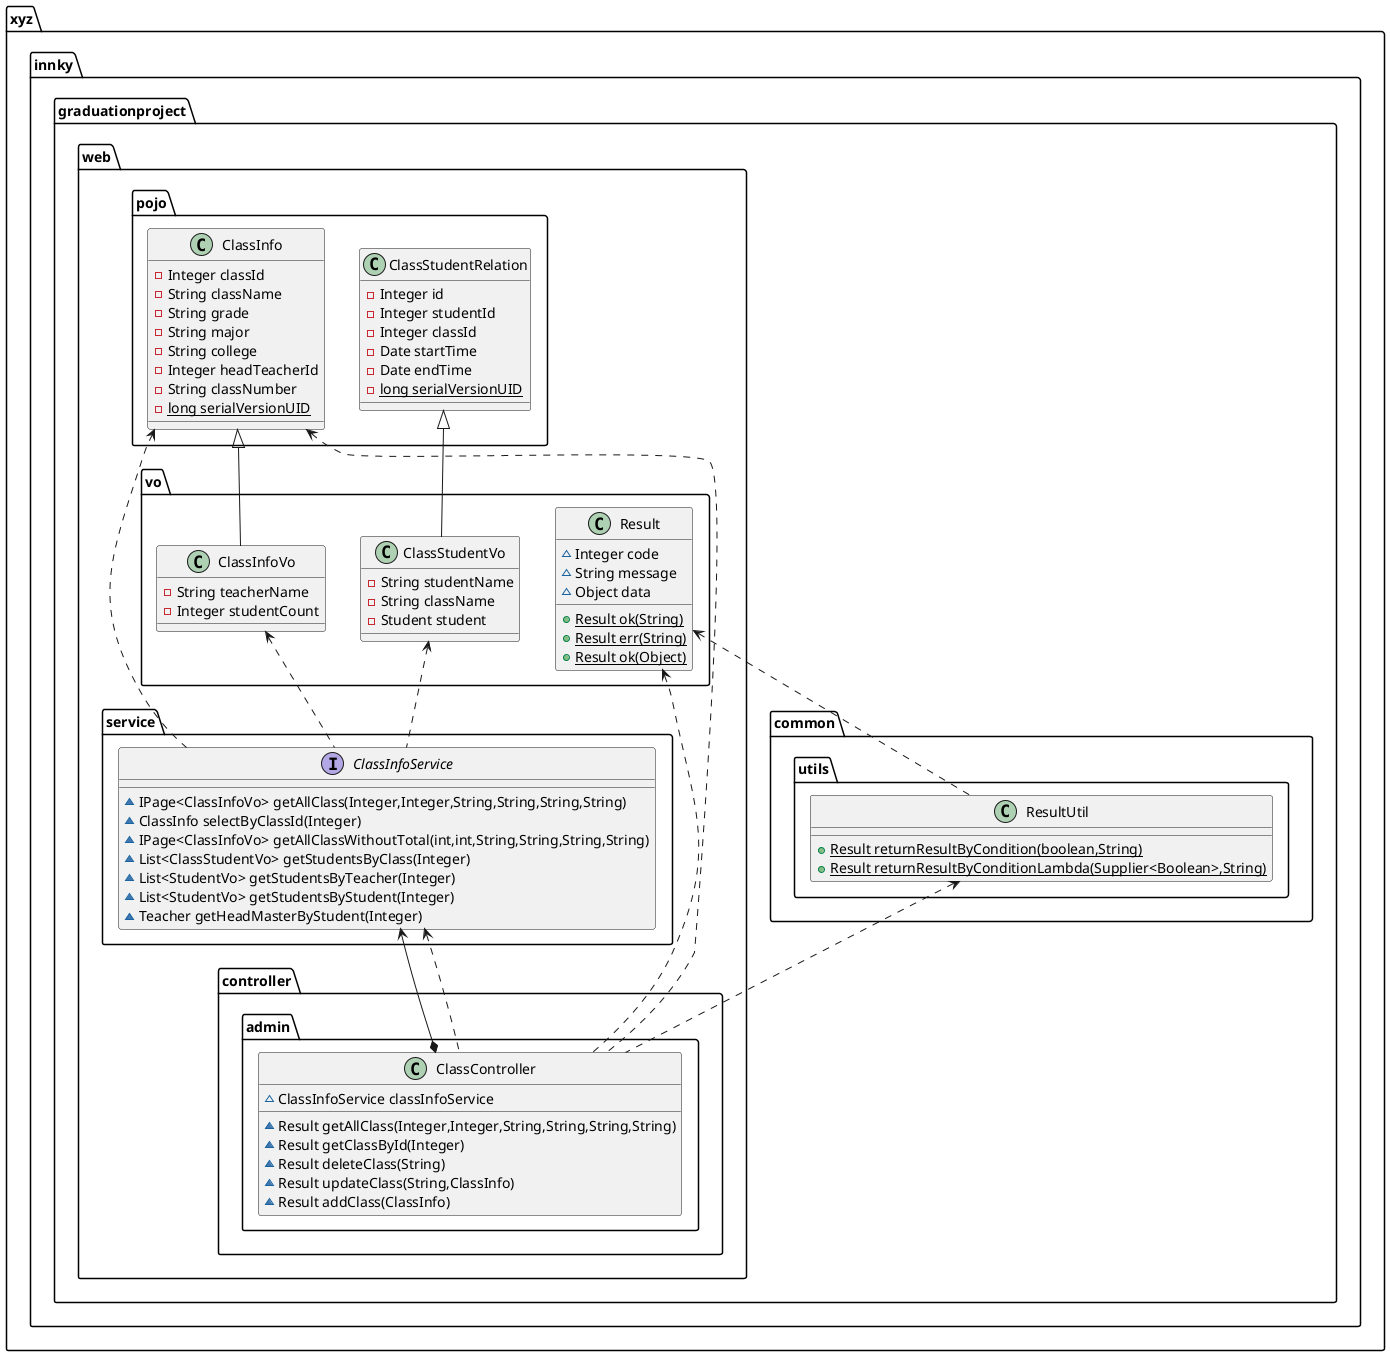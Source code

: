 @startuml
class xyz.innky.graduationproject.web.pojo.ClassStudentRelation {
- Integer id
- Integer studentId
- Integer classId
- Date startTime
- Date endTime
- {static} long serialVersionUID
}

class xyz.innky.graduationproject.web.vo.ClassStudentVo {
- String studentName
- String className
- Student student
}

class xyz.innky.graduationproject.web.pojo.ClassInfo {
- Integer classId
- String className
- String grade
- String major
- String college
- Integer headTeacherId
- String classNumber
- {static} long serialVersionUID
}

interface xyz.innky.graduationproject.web.service.ClassInfoService {
~ IPage<ClassInfoVo> getAllClass(Integer,Integer,String,String,String,String)
~ ClassInfo selectByClassId(Integer)
~ IPage<ClassInfoVo> getAllClassWithoutTotal(int,int,String,String,String,String)
~ List<ClassStudentVo> getStudentsByClass(Integer)
~ List<StudentVo> getStudentsByTeacher(Integer)
~ List<StudentVo> getStudentsByStudent(Integer)
~ Teacher getHeadMasterByStudent(Integer)
}

class xyz.innky.graduationproject.web.controller.admin.ClassController {
~ ClassInfoService classInfoService
~ Result getAllClass(Integer,Integer,String,String,String,String)
~ Result getClassById(Integer)
~ Result deleteClass(String)
~ Result updateClass(String,ClassInfo)
~ Result addClass(ClassInfo)
}

class xyz.innky.graduationproject.web.vo.ClassInfoVo {
- String teacherName
- Integer studentCount
}

class xyz.innky.graduationproject.common.utils.ResultUtil {
+ {static} Result returnResultByCondition(boolean,String)
+ {static} Result returnResultByConditionLambda(Supplier<Boolean>,String)
}

class xyz.innky.graduationproject.web.vo.Result {
~ Integer code
~ String message
~ Object data
+ {static} Result ok(String)
+ {static} Result err(String)
+ {static} Result ok(Object)
}

xyz.innky.graduationproject.web.pojo.ClassStudentRelation <|-- xyz.innky.graduationproject.web.vo.ClassStudentVo
xyz.innky.graduationproject.web.vo.Result <.. xyz.innky.graduationproject.common.utils.ResultUtil
xyz.innky.graduationproject.web.pojo.ClassInfo <.. xyz.innky.graduationproject.web.service.ClassInfoService
xyz.innky.graduationproject.common.utils.ResultUtil <.. xyz.innky.graduationproject.web.controller.admin.ClassController
xyz.innky.graduationproject.web.vo.ClassStudentVo <.. xyz.innky.graduationproject.web.service.ClassInfoService
xyz.innky.graduationproject.web.pojo.ClassInfo <.. xyz.innky.graduationproject.web.controller.admin.ClassController
xyz.innky.graduationproject.web.service.ClassInfoService <--* xyz.innky.graduationproject.web.controller.admin.ClassController
xyz.innky.graduationproject.web.service.ClassInfoService <.. xyz.innky.graduationproject.web.controller.admin.ClassController
xyz.innky.graduationproject.web.vo.ClassInfoVo <.. xyz.innky.graduationproject.web.service.ClassInfoService
xyz.innky.graduationproject.web.pojo.ClassInfo <|-- xyz.innky.graduationproject.web.vo.ClassInfoVo
xyz.innky.graduationproject.web.vo.Result <.. xyz.innky.graduationproject.web.controller.admin.ClassController
@enduml